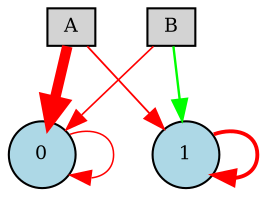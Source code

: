 digraph {
	node [fontsize=9 height=0.2 shape=circle width=0.2]
	A [fillcolor=lightgray shape=box style=filled]
	B [fillcolor=lightgray shape=box style=filled]
	0 [fillcolor=lightblue style=filled]
	1 [fillcolor=lightblue style=filled]
	A -> 0 [color=red penwidth=5.039421794608732 style=solid]
	A -> 1 [color=red penwidth=0.8661878710955874 style=solid]
	B -> 0 [color=red penwidth=0.7848322719245793 style=solid]
	B -> 1 [color=green penwidth=1.143184531483786 style=solid]
	0 -> 0 [color=red penwidth=0.7337807651770333 style=solid]
	1 -> 1 [color=red penwidth=1.8439497408200123 style=solid]
}
